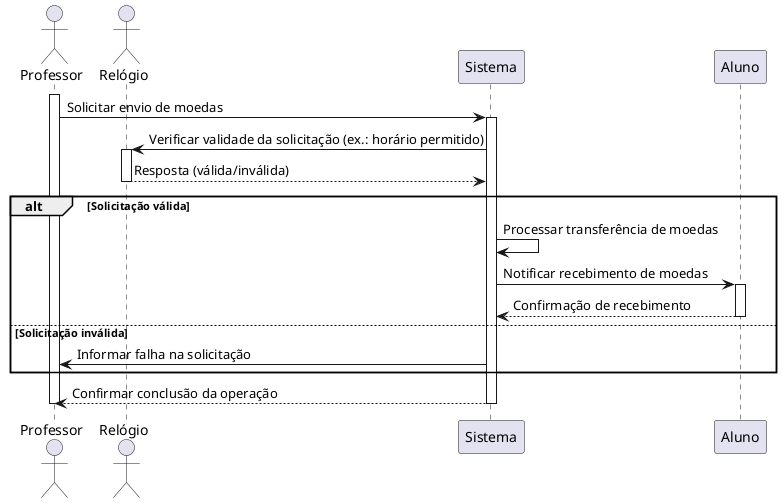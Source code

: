 @startuml
actor "Professor" as Professor
actor "Relógio" as Relogio
participant "Sistema" as Sistema
participant "Aluno" as Aluno

activate Professor
Professor -> Sistema : Solicitar envio de moedas
activate Sistema

Sistema -> Relogio : Verificar validade da solicitação (ex.: horário permitido)
activate Relogio
Relogio --> Sistema : Resposta (válida/inválida)
deactivate Relogio

alt Solicitação válida
    Sistema -> Sistema : Processar transferência de moedas
    Sistema -> Aluno : Notificar recebimento de moedas
    activate Aluno
    Aluno --> Sistema : Confirmação de recebimento
    deactivate Aluno
else Solicitação inválida
    Sistema -> Professor : Informar falha na solicitação
end

Sistema --> Professor : Confirmar conclusão da operação
deactivate Sistema
deactivate Professor
@enduml